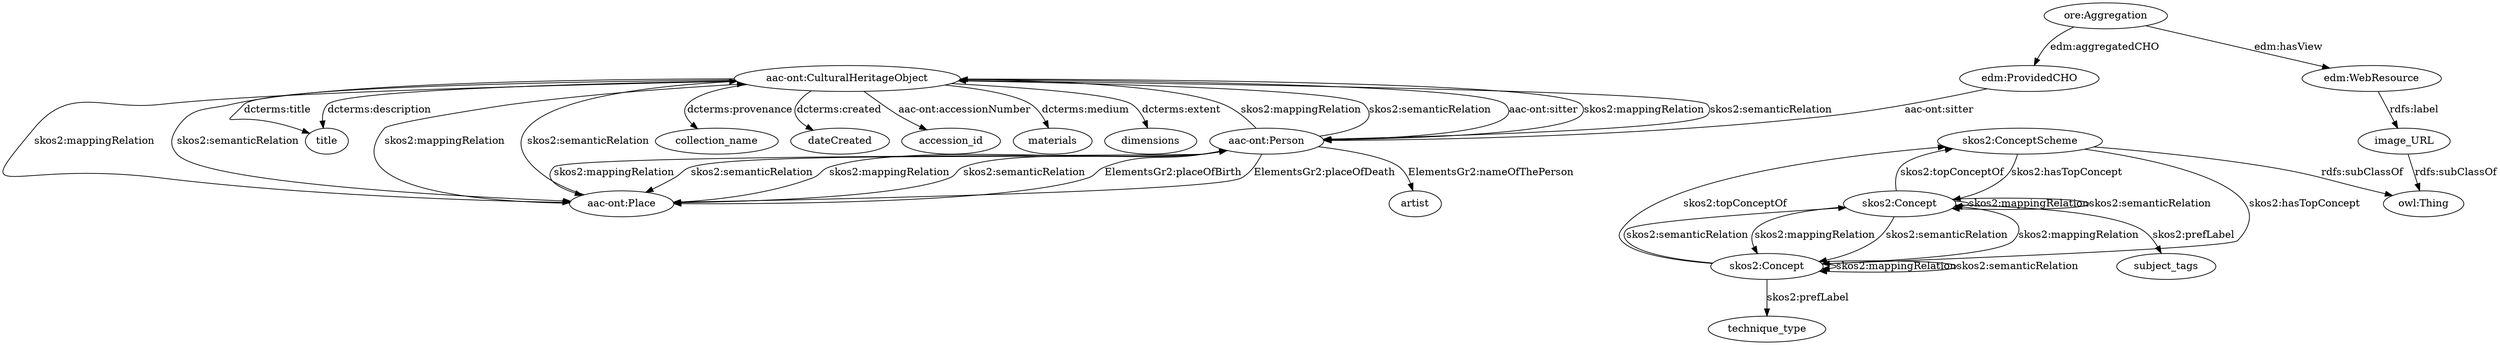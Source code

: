 digraph {
  title [type=attribute_name,label=title]
  "aac-ont:CulturalHeritageObject1" [type=class_uri,label="aac-ont:CulturalHeritageObject"]
  collection_name [type=attribute_name,label=collection_name]
  subject_tags [type=attribute_name,label=subject_tags]
  "skos2:Concept2" [type=class_uri,label="skos2:Concept"]
  image_URL [type=attribute_name,label=image_URL]
  "edm:WebResource1" [type=class_uri,label="edm:WebResource"]
  technique_type [type=attribute_name,label=technique_type]
  "skos2:Concept1" [type=class_uri,label="skos2:Concept"]
  dateCreated [type=attribute_name,label=dateCreated]
  accession_id [type=attribute_name,label=accession_id]
  materials [type=attribute_name,label=materials]
  dimensions [type=attribute_name,label=dimensions]
  artist [type=attribute_name,label=artist]
  "aac-ont:Person1" [type=class_uri,label="aac-ont:Person"]
  "skos2:ConceptScheme" [type=class_uri,label="skos2:ConceptScheme"]
  "ore:Aggregation" [type=class_uri,label="ore:Aggregation"]
  "aac-ont:Place" [type=class_uri,label="aac-ont:Place"]
  "edm:ProvidedCHO" [type=class_uri,label="edm:ProvidedCHO"]
  "owl:Thing" [type=special,label="owl:Thing"]
  "aac-ont:CulturalHeritageObject1" -> title [label="dcterms:title",type=st_property_uri]
  "aac-ont:CulturalHeritageObject1" -> collection_name [label="dcterms:provenance",type=st_property_uri]
  "skos2:Concept2" -> subject_tags [label="skos2:prefLabel",type=st_property_uri]
  "aac-ont:CulturalHeritageObject1" -> title [label="dcterms:description",type=st_property_uri]
  "edm:WebResource1" -> image_URL [label="rdfs:label",type=st_property_uri]
  "skos2:Concept1" -> technique_type [label="skos2:prefLabel",type=st_property_uri]
  "aac-ont:CulturalHeritageObject1" -> dateCreated [label="dcterms:created",type=st_property_uri]
  "aac-ont:CulturalHeritageObject1" -> accession_id [label="aac-ont:accessionNumber",type=st_property_uri]
  "aac-ont:CulturalHeritageObject1" -> materials [label="dcterms:medium",type=st_property_uri]
  "aac-ont:CulturalHeritageObject1" -> dimensions [label="dcterms:extent",type=st_property_uri]
  "aac-ont:Person1" -> artist [label="ElementsGr2:nameOfThePerson",type=st_property_uri]
  "aac-ont:CulturalHeritageObject1" -> "aac-ont:Person1" [label="aac-ont:sitter",type=direct_property_uri]
  "skos2:Concept2" -> "skos2:Concept2" [label="skos2:mappingRelation",type=direct_property_uri]
  "skos2:Concept2" -> "skos2:Concept1" [label="skos2:mappingRelation",type=direct_property_uri]
  "skos2:Concept1" -> "skos2:Concept2" [label="skos2:mappingRelation",type=direct_property_uri]
  "skos2:Concept1" -> "skos2:Concept1" [label="skos2:mappingRelation",type=direct_property_uri]
  "skos2:Concept2" -> "skos2:Concept2" [label="skos2:semanticRelation",type=direct_property_uri]
  "skos2:Concept2" -> "skos2:Concept1" [label="skos2:semanticRelation",type=direct_property_uri]
  "skos2:Concept1" -> "skos2:Concept2" [label="skos2:semanticRelation",type=direct_property_uri]
  "skos2:Concept1" -> "skos2:Concept1" [label="skos2:semanticRelation",type=direct_property_uri]
  "skos2:Concept2" -> "skos2:ConceptScheme" [label="skos2:topConceptOf",type=direct_property_uri]
  "skos2:Concept1" -> "skos2:ConceptScheme" [label="skos2:topConceptOf",type=direct_property_uri]
  "skos2:ConceptScheme" -> "skos2:Concept2" [label="skos2:hasTopConcept",type=direct_property_uri]
  "skos2:ConceptScheme" -> "skos2:Concept1" [label="skos2:hasTopConcept",type=direct_property_uri]
  "ore:Aggregation" -> "edm:WebResource1" [label="edm:hasView",type=direct_property_uri]
  "aac-ont:Person1" -> "aac-ont:Place" [label="ElementsGr2:placeOfBirth",type=direct_property_uri]
  "aac-ont:Person1" -> "aac-ont:Place" [label="ElementsGr2:placeOfDeath",type=direct_property_uri]
  "edm:ProvidedCHO" -> "aac-ont:Person1" [label="aac-ont:sitter",type=direct_property_uri]
  "ore:Aggregation" -> "edm:ProvidedCHO" [label="edm:aggregatedCHO",type=direct_property_uri]
  "aac-ont:CulturalHeritageObject1" -> "aac-ont:Person1" [label="skos2:mappingRelation",type=inherited]
  "aac-ont:CulturalHeritageObject1" -> "aac-ont:Person1" [label="skos2:semanticRelation",type=inherited]
  "aac-ont:CulturalHeritageObject1" -> "aac-ont:Place" [label="skos2:mappingRelation",type=inherited]
  "aac-ont:CulturalHeritageObject1" -> "aac-ont:Place" [label="skos2:semanticRelation",type=inherited]
  "aac-ont:Person1" -> "aac-ont:CulturalHeritageObject1" [label="skos2:mappingRelation",type=inherited]
  "aac-ont:Person1" -> "aac-ont:CulturalHeritageObject1" [label="skos2:semanticRelation",type=inherited]
  "aac-ont:Person1" -> "aac-ont:Place" [label="skos2:mappingRelation",type=inherited]
  "aac-ont:Person1" -> "aac-ont:Place" [label="skos2:semanticRelation",type=inherited]
  "aac-ont:Place" -> "aac-ont:CulturalHeritageObject1" [label="skos2:mappingRelation",type=inherited]
  "aac-ont:Place" -> "aac-ont:CulturalHeritageObject1" [label="skos2:semanticRelation",type=inherited]
  "aac-ont:Place" -> "aac-ont:Person1" [label="skos2:mappingRelation",type=inherited]
  "aac-ont:Place" -> "aac-ont:Person1" [label="skos2:semanticRelation",type=inherited]
  image_URL -> "owl:Thing" [label="rdfs:subClassOf",type=inherited]
  "skos2:ConceptScheme" -> "owl:Thing" [label="rdfs:subClassOf",type=inherited]
}
